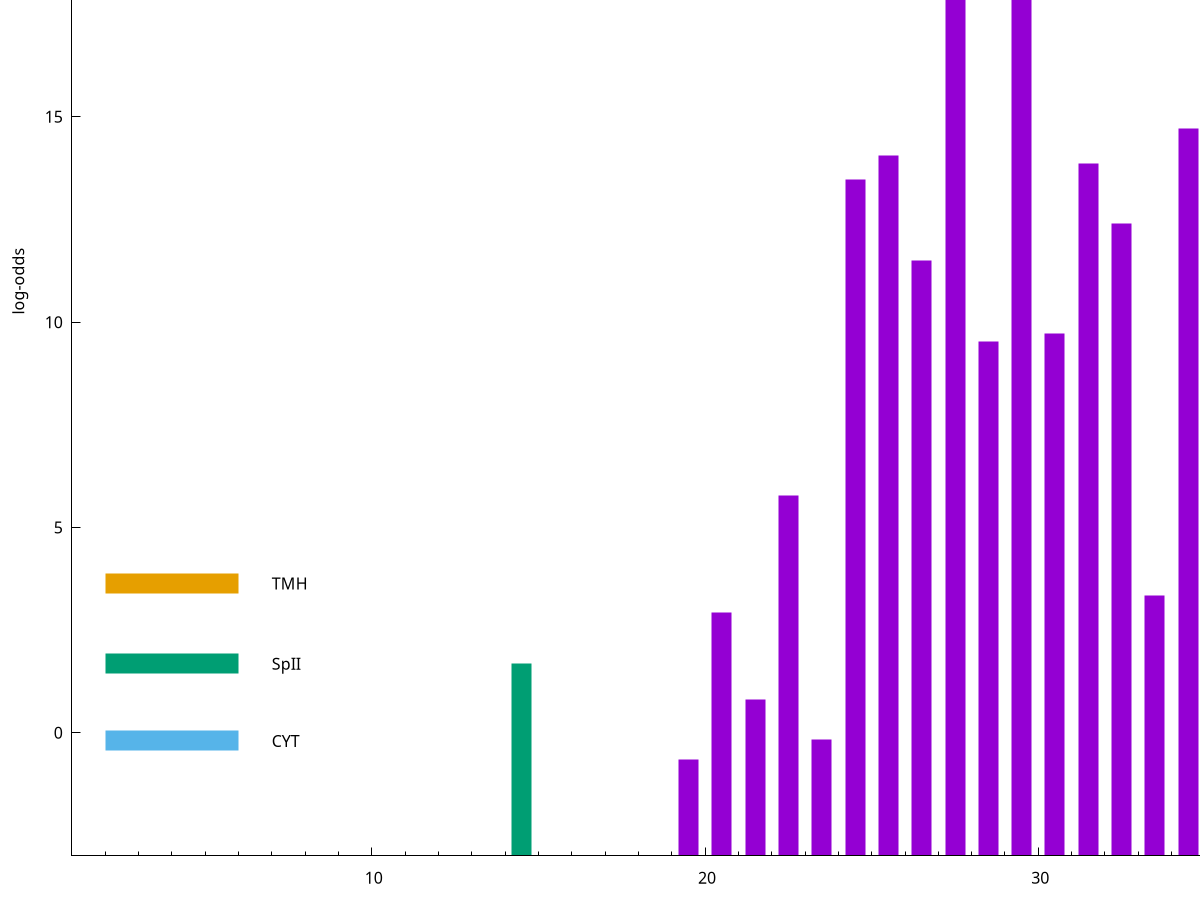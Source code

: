 set title "LipoP predictions for SRR4017929.gff"
set size 2., 1.4
set xrange [1:70] 
set mxtics 10
set yrange [-3:25]
set y2range [0:28]
set ylabel "log-odds"
set term postscript eps color solid "Helvetica" 30
set output "SRR4017929.gff54.eps"
set arrow from 2,23.4925 to 6,23.4925 nohead lt 1 lw 20
set label "SpI" at 7,23.4925
set arrow from 2,3.63415 to 6,3.63415 nohead lt 4 lw 20
set label "TMH" at 7,3.63415
set arrow from 2,1.68028 to 6,1.68028 nohead lt 2 lw 20
set label "SpII" at 7,1.68028
set arrow from 2,-0.200913 to 6,-0.200913 nohead lt 3 lw 20
set label "CYT" at 7,-0.200913
set arrow from 2,23.4925 to 6,23.4925 nohead lt 1 lw 20
set label "SpI" at 7,23.4925
# NOTE: The scores below are the log-odds scores with the threshold
# NOTE: subtracted (a hack to make gnuplot make the histogram all
# NOTE: look nice).
plot "-" axes x1y2 title "" with impulses lt 2 lw 20, "-" axes x1y2 title "" with impulses lt 1 lw 20
14.500000 4.680280
e
29.500000 26.244800
27.500000 23.765200
34.500000 17.716700
25.500000 17.053400
31.500000 16.859100
24.500000 16.484700
32.500000 15.396600
26.500000 14.505600
30.500000 12.721300
28.500000 12.520090
22.500000 8.774750
33.500000 6.353100
20.500000 5.920950
35.500000 4.337400
21.500000 3.800707
23.500000 2.834696
19.500000 2.341112
37.500000 1.373450
e
exit
